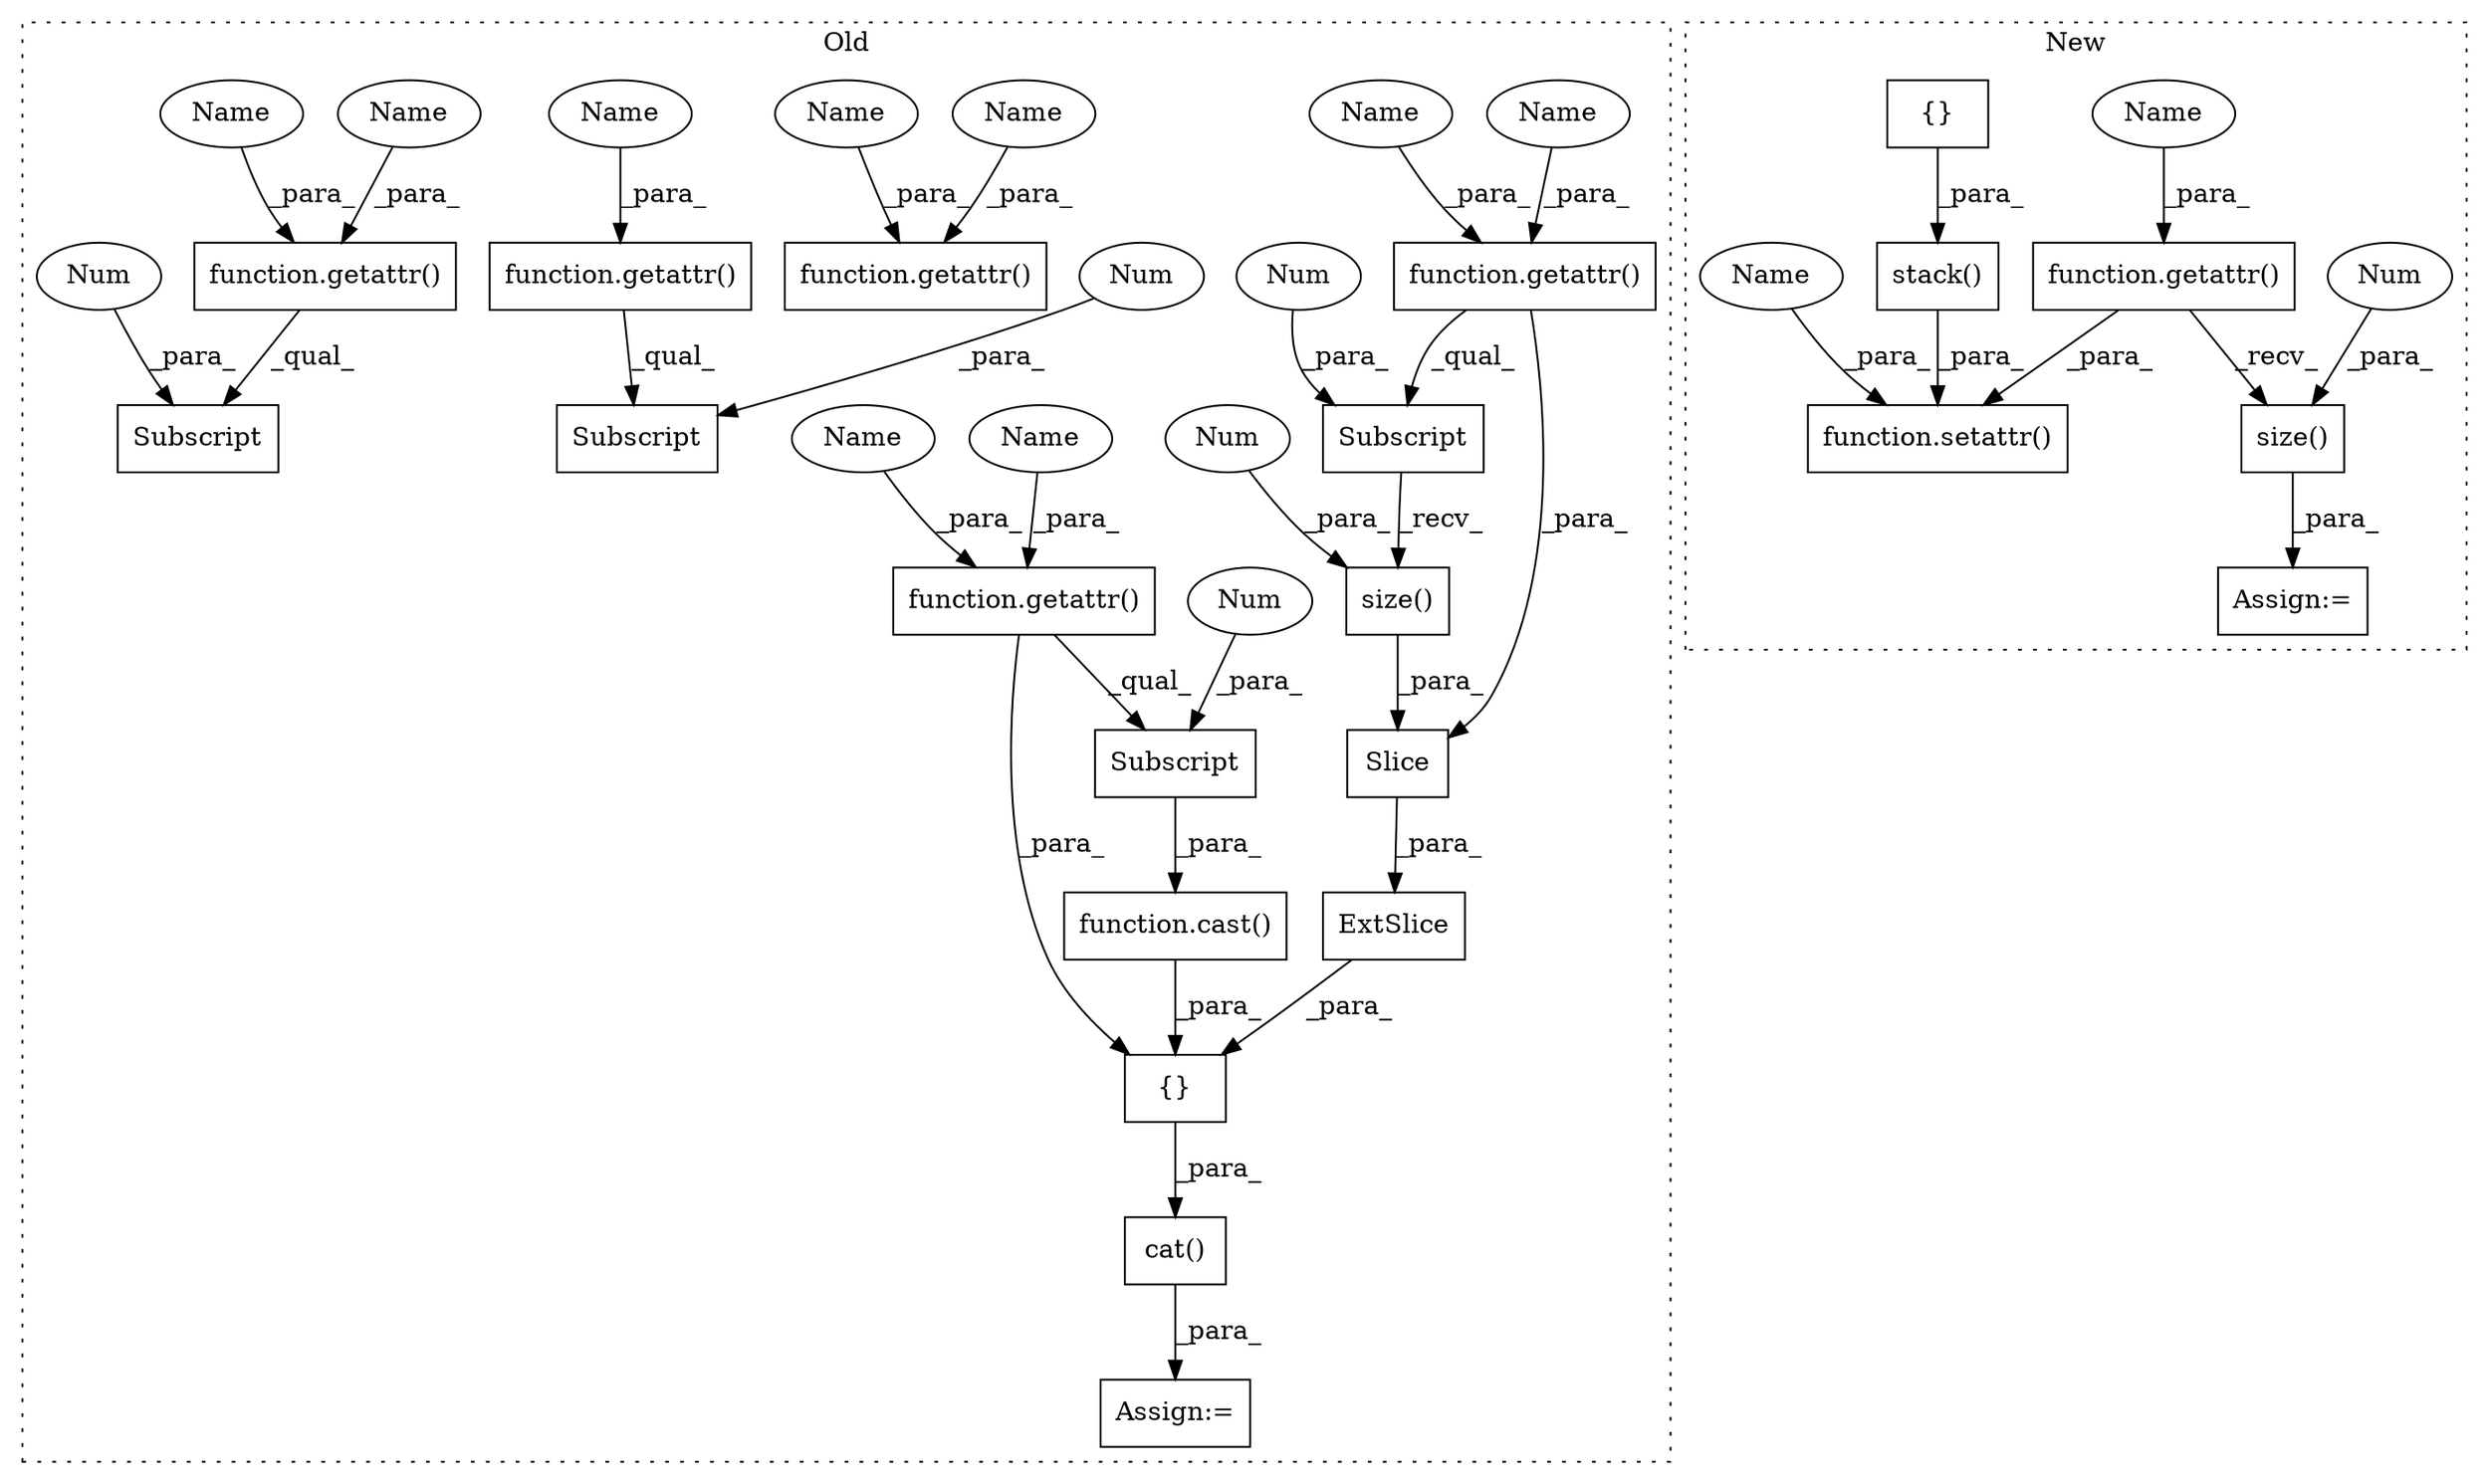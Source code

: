 digraph G {
subgraph cluster0 {
1 [label="size()" a="75" s="4336,4373" l="35,1" shape="box"];
3 [label="function.getattr()" a="75" s="4336,4361" l="8,1" shape="box"];
4 [label="Num" a="76" s="4371" l="2" shape="ellipse"];
9 [label="Assign:=" a="68" s="4590" l="3" shape="box"];
10 [label="function.cast()" a="75" s="4634,4682" l="5,1" shape="box"];
11 [label="Subscript" a="63" s="4653,0" l="29,0" shape="box"];
12 [label="function.getattr()" a="75" s="4653,4678" l="8,1" shape="box"];
13 [label="Num" a="76" s="4680" l="1" shape="ellipse"];
15 [label="Subscript" a="63" s="4336,0" l="29,0" shape="box"];
16 [label="function.getattr()" a="75" s="4854,4874" l="8,1" shape="box"];
17 [label="function.getattr()" a="75" s="4784,4804" l="8,1" shape="box"];
18 [label="Subscript" a="63" s="4854,0" l="24,0" shape="box"];
19 [label="function.getattr()" a="75" s="5016,5037" l="8,1" shape="box"];
20 [label="Subscript" a="63" s="5016,0" l="25,0" shape="box"];
21 [label="Num" a="76" s="5039" l="1" shape="ellipse"];
22 [label="Num" a="76" s="4876" l="1" shape="ellipse"];
24 [label="{}" a="59" s="4616,4729" l="18,0" shape="box"];
25 [label="cat()" a="75" s="4593,4744" l="23,31" shape="box"];
26 [label="ExtSlice" a="85" s="4634" l="4" shape="box"];
27 [label="Num" a="76" s="4363" l="1" shape="ellipse"];
28 [label="Slice" a="80" s="4687" l="11" shape="box"];
31 [label="Name" a="87" s="4350" l="11" shape="ellipse"];
32 [label="Name" a="87" s="4667" l="11" shape="ellipse"];
33 [label="Name" a="87" s="4798" l="6" shape="ellipse"];
34 [label="Name" a="87" s="4868" l="6" shape="ellipse"];
35 [label="Name" a="87" s="5024" l="4" shape="ellipse"];
36 [label="Name" a="87" s="4792" l="4" shape="ellipse"];
37 [label="Name" a="87" s="4862" l="4" shape="ellipse"];
38 [label="Name" a="87" s="4344" l="4" shape="ellipse"];
39 [label="Name" a="87" s="4661" l="4" shape="ellipse"];
label = "Old";
style="dotted";
}
subgraph cluster1 {
2 [label="function.getattr()" a="75" s="3593,3623" l="8,1" shape="box"];
5 [label="function.setattr()" a="75" s="3920,3957" l="8,1" shape="box"];
6 [label="{}" a="59" s="3809,3838" l="1,0" shape="box"];
7 [label="Assign:=" a="68" s="3644" l="3" shape="box"];
8 [label="stack()" a="75" s="3797,3839" l="12,1" shape="box"];
14 [label="size()" a="75" s="3647,3660" l="11,1" shape="box"];
23 [label="Num" a="76" s="3658" l="2" shape="ellipse"];
29 [label="Name" a="87" s="3601" l="4" shape="ellipse"];
30 [label="Name" a="87" s="3928" l="4" shape="ellipse"];
label = "New";
style="dotted";
}
1 -> 28 [label="_para_"];
2 -> 14 [label="_recv_"];
2 -> 5 [label="_para_"];
3 -> 15 [label="_qual_"];
3 -> 28 [label="_para_"];
4 -> 1 [label="_para_"];
6 -> 8 [label="_para_"];
8 -> 5 [label="_para_"];
10 -> 24 [label="_para_"];
11 -> 10 [label="_para_"];
12 -> 24 [label="_para_"];
12 -> 11 [label="_qual_"];
13 -> 11 [label="_para_"];
14 -> 7 [label="_para_"];
15 -> 1 [label="_recv_"];
16 -> 18 [label="_qual_"];
19 -> 20 [label="_qual_"];
21 -> 20 [label="_para_"];
22 -> 18 [label="_para_"];
23 -> 14 [label="_para_"];
24 -> 25 [label="_para_"];
25 -> 9 [label="_para_"];
26 -> 24 [label="_para_"];
27 -> 15 [label="_para_"];
28 -> 26 [label="_para_"];
29 -> 2 [label="_para_"];
30 -> 5 [label="_para_"];
31 -> 3 [label="_para_"];
32 -> 12 [label="_para_"];
33 -> 17 [label="_para_"];
34 -> 16 [label="_para_"];
35 -> 19 [label="_para_"];
36 -> 17 [label="_para_"];
37 -> 16 [label="_para_"];
38 -> 3 [label="_para_"];
39 -> 12 [label="_para_"];
}